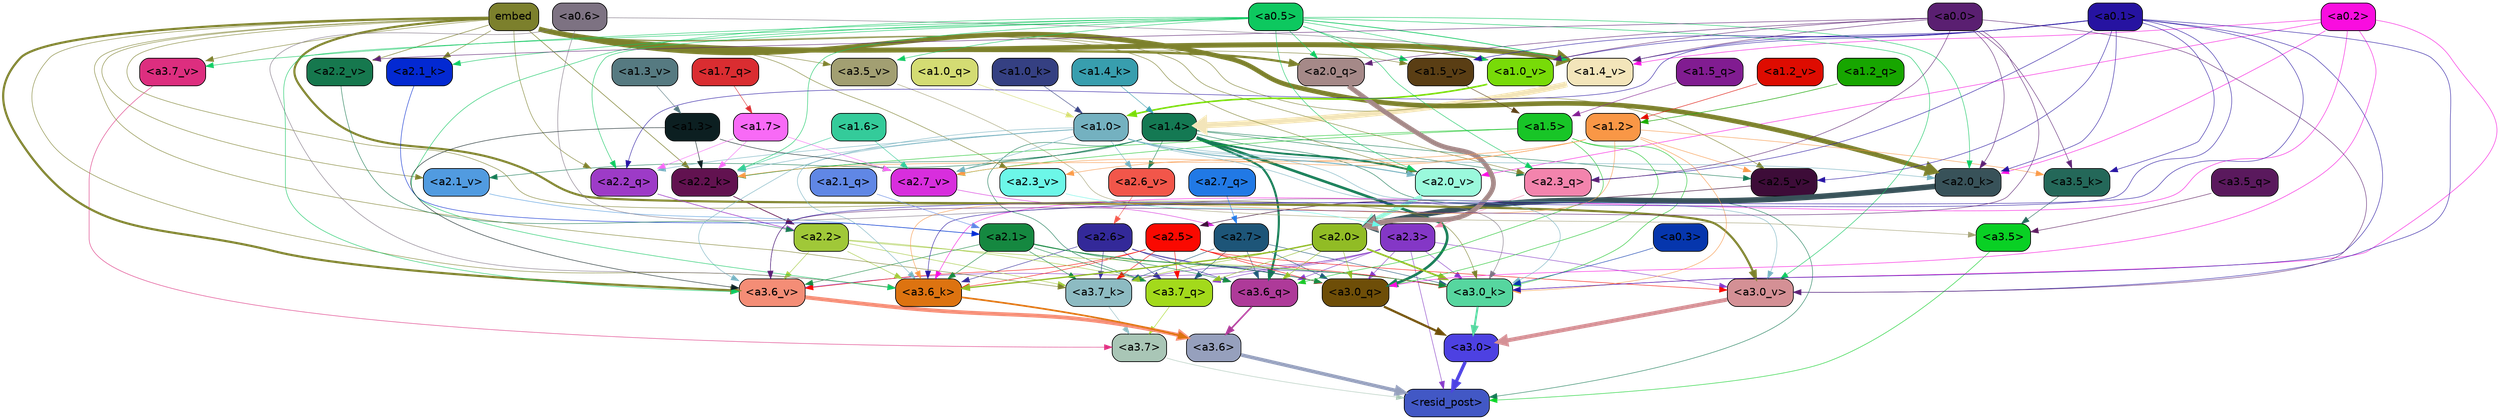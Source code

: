 strict digraph "" {
	graph [bgcolor=transparent,
		layout=dot,
		overlap=false,
		splines=true
	];
	"<a3.7>"	[color=black,
		fillcolor="#a9c6b6",
		fontname=Helvetica,
		shape=box,
		style="filled, rounded"];
	"<resid_post>"	[color=black,
		fillcolor="#4258c5",
		fontname=Helvetica,
		shape=box,
		style="filled, rounded"];
	"<a3.7>" -> "<resid_post>"	[color="#a9c6b6",
		penwidth=0.6];
	"<a3.6>"	[color=black,
		fillcolor="#96a0bd",
		fontname=Helvetica,
		shape=box,
		style="filled, rounded"];
	"<a3.6>" -> "<resid_post>"	[color="#96a0bd",
		penwidth=4.646730065345764];
	"<a3.5>"	[color=black,
		fillcolor="#09d024",
		fontname=Helvetica,
		shape=box,
		style="filled, rounded"];
	"<a3.5>" -> "<resid_post>"	[color="#09d024",
		penwidth=0.6];
	"<a3.0>"	[color=black,
		fillcolor="#4d41e2",
		fontname=Helvetica,
		shape=box,
		style="filled, rounded"];
	"<a3.0>" -> "<resid_post>"	[color="#4d41e2",
		penwidth=4.323132634162903];
	"<a2.3>"	[color=black,
		fillcolor="#8437c6",
		fontname=Helvetica,
		shape=box,
		style="filled, rounded"];
	"<a2.3>" -> "<resid_post>"	[color="#8437c6",
		penwidth=0.6];
	"<a3.7_q>"	[color=black,
		fillcolor="#a3da1b",
		fontname=Helvetica,
		shape=box,
		style="filled, rounded"];
	"<a2.3>" -> "<a3.7_q>"	[color="#8437c6",
		penwidth=0.6];
	"<a3.6_q>"	[color=black,
		fillcolor="#ae3a99",
		fontname=Helvetica,
		shape=box,
		style="filled, rounded"];
	"<a2.3>" -> "<a3.6_q>"	[color="#8437c6",
		penwidth=0.6];
	"<a3.0_q>"	[color=black,
		fillcolor="#6e4e08",
		fontname=Helvetica,
		shape=box,
		style="filled, rounded"];
	"<a2.3>" -> "<a3.0_q>"	[color="#8437c6",
		penwidth=0.6];
	"<a3.7_k>"	[color=black,
		fillcolor="#8dbbc2",
		fontname=Helvetica,
		shape=box,
		style="filled, rounded"];
	"<a2.3>" -> "<a3.7_k>"	[color="#8437c6",
		penwidth=0.6];
	"<a3.0_k>"	[color=black,
		fillcolor="#56d69f",
		fontname=Helvetica,
		shape=box,
		style="filled, rounded"];
	"<a2.3>" -> "<a3.0_k>"	[color="#8437c6",
		penwidth=0.6];
	"<a3.6_v>"	[color=black,
		fillcolor="#f48d76",
		fontname=Helvetica,
		shape=box,
		style="filled, rounded"];
	"<a2.3>" -> "<a3.6_v>"	[color="#8437c6",
		penwidth=0.6];
	"<a3.0_v>"	[color=black,
		fillcolor="#d49095",
		fontname=Helvetica,
		shape=box,
		style="filled, rounded"];
	"<a2.3>" -> "<a3.0_v>"	[color="#8437c6",
		penwidth=0.6];
	"<a1.4>"	[color=black,
		fillcolor="#147953",
		fontname=Helvetica,
		shape=box,
		style="filled, rounded"];
	"<a1.4>" -> "<resid_post>"	[color="#147953",
		penwidth=0.6];
	"<a1.4>" -> "<a3.7_q>"	[color="#147953",
		penwidth=0.6];
	"<a1.4>" -> "<a3.6_q>"	[color="#147953",
		penwidth=2.700703263282776];
	"<a1.4>" -> "<a3.0_q>"	[color="#147953",
		penwidth=3.34255850315094];
	"<a2.3_q>"	[color=black,
		fillcolor="#f384ad",
		fontname=Helvetica,
		shape=box,
		style="filled, rounded"];
	"<a1.4>" -> "<a2.3_q>"	[color="#147953",
		penwidth=0.6];
	"<a2.2_k>"	[color=black,
		fillcolor="#621250",
		fontname=Helvetica,
		shape=box,
		style="filled, rounded"];
	"<a1.4>" -> "<a2.2_k>"	[color="#147953",
		penwidth=0.6];
	"<a2.7_v>"	[color=black,
		fillcolor="#d82edd",
		fontname=Helvetica,
		shape=box,
		style="filled, rounded"];
	"<a1.4>" -> "<a2.7_v>"	[color="#147953",
		penwidth=0.6];
	"<a2.6_v>"	[color=black,
		fillcolor="#f2564a",
		fontname=Helvetica,
		shape=box,
		style="filled, rounded"];
	"<a1.4>" -> "<a2.6_v>"	[color="#147953",
		penwidth=0.6];
	"<a2.5_v>"	[color=black,
		fillcolor="#3d0c38",
		fontname=Helvetica,
		shape=box,
		style="filled, rounded"];
	"<a1.4>" -> "<a2.5_v>"	[color="#147953",
		penwidth=0.6];
	"<a2.1_v>"	[color=black,
		fillcolor="#519be0",
		fontname=Helvetica,
		shape=box,
		style="filled, rounded"];
	"<a1.4>" -> "<a2.1_v>"	[color="#147953",
		penwidth=0.6];
	"<a2.0_v>"	[color=black,
		fillcolor="#9af9dc",
		fontname=Helvetica,
		shape=box,
		style="filled, rounded"];
	"<a1.4>" -> "<a2.0_v>"	[color="#147953",
		penwidth=2.387977123260498];
	"<a3.7_q>" -> "<a3.7>"	[color="#a3da1b",
		penwidth=0.6];
	"<a3.6_q>" -> "<a3.6>"	[color="#ae3a99",
		penwidth=2.03758105635643];
	"<a3.5_q>"	[color=black,
		fillcolor="#5a195d",
		fontname=Helvetica,
		shape=box,
		style="filled, rounded"];
	"<a3.5_q>" -> "<a3.5>"	[color="#5a195d",
		penwidth=0.6];
	"<a3.0_q>" -> "<a3.0>"	[color="#6e4e08",
		penwidth=2.8638100624084473];
	"<a3.7_k>" -> "<a3.7>"	[color="#8dbbc2",
		penwidth=0.6];
	"<a3.6_k>"	[color=black,
		fillcolor="#dd7310",
		fontname=Helvetica,
		shape=box,
		style="filled, rounded"];
	"<a3.6_k>" -> "<a3.6>"	[color="#dd7310",
		penwidth=2.174198240041733];
	"<a3.5_k>"	[color=black,
		fillcolor="#246859",
		fontname=Helvetica,
		shape=box,
		style="filled, rounded"];
	"<a3.5_k>" -> "<a3.5>"	[color="#246859",
		penwidth=0.6];
	"<a3.0_k>" -> "<a3.0>"	[color="#56d69f",
		penwidth=2.6274144649505615];
	"<a3.7_v>"	[color=black,
		fillcolor="#dd2e7f",
		fontname=Helvetica,
		shape=box,
		style="filled, rounded"];
	"<a3.7_v>" -> "<a3.7>"	[color="#dd2e7f",
		penwidth=0.6];
	"<a3.6_v>" -> "<a3.6>"	[color="#f48d76",
		penwidth=5.002329230308533];
	"<a3.5_v>"	[color=black,
		fillcolor="#a29f72",
		fontname=Helvetica,
		shape=box,
		style="filled, rounded"];
	"<a3.5_v>" -> "<a3.5>"	[color="#a29f72",
		penwidth=0.6];
	"<a3.0_v>" -> "<a3.0>"	[color="#d49095",
		penwidth=5.188832879066467];
	"<a2.7>"	[color=black,
		fillcolor="#1d5578",
		fontname=Helvetica,
		shape=box,
		style="filled, rounded"];
	"<a2.7>" -> "<a3.7_q>"	[color="#1d5578",
		penwidth=0.6];
	"<a2.7>" -> "<a3.6_q>"	[color="#1d5578",
		penwidth=0.6];
	"<a2.7>" -> "<a3.0_q>"	[color="#1d5578",
		penwidth=0.6];
	"<a2.7>" -> "<a3.7_k>"	[color="#1d5578",
		penwidth=0.6];
	"<a2.7>" -> "<a3.0_k>"	[color="#1d5578",
		penwidth=0.6];
	"<a2.6>"	[color=black,
		fillcolor="#332999",
		fontname=Helvetica,
		shape=box,
		style="filled, rounded"];
	"<a2.6>" -> "<a3.7_q>"	[color="#332999",
		penwidth=0.6];
	"<a2.6>" -> "<a3.6_q>"	[color="#332999",
		penwidth=0.6];
	"<a2.6>" -> "<a3.0_q>"	[color="#332999",
		penwidth=0.6];
	"<a2.6>" -> "<a3.7_k>"	[color="#332999",
		penwidth=0.6];
	"<a2.6>" -> "<a3.6_k>"	[color="#332999",
		penwidth=0.6];
	"<a2.6>" -> "<a3.0_k>"	[color="#332999",
		penwidth=0.6];
	"<a2.5>"	[color=black,
		fillcolor="#fa0901",
		fontname=Helvetica,
		shape=box,
		style="filled, rounded"];
	"<a2.5>" -> "<a3.7_q>"	[color="#fa0901",
		penwidth=0.6];
	"<a2.5>" -> "<a3.0_q>"	[color="#fa0901",
		penwidth=0.6];
	"<a2.5>" -> "<a3.7_k>"	[color="#fa0901",
		penwidth=0.6];
	"<a2.5>" -> "<a3.6_k>"	[color="#fa0901",
		penwidth=0.6];
	"<a2.5>" -> "<a3.0_k>"	[color="#fa0901",
		penwidth=0.6];
	"<a2.5>" -> "<a3.6_v>"	[color="#fa0901",
		penwidth=0.6];
	"<a2.5>" -> "<a3.0_v>"	[color="#fa0901",
		penwidth=0.6];
	"<a2.2>"	[color=black,
		fillcolor="#a0c838",
		fontname=Helvetica,
		shape=box,
		style="filled, rounded"];
	"<a2.2>" -> "<a3.7_q>"	[color="#a0c838",
		penwidth=0.6];
	"<a2.2>" -> "<a3.7_k>"	[color="#a0c838",
		penwidth=0.6];
	"<a2.2>" -> "<a3.6_k>"	[color="#a0c838",
		penwidth=0.6];
	"<a2.2>" -> "<a3.0_k>"	[color="#a0c838",
		penwidth=0.6];
	"<a2.2>" -> "<a3.6_v>"	[color="#a0c838",
		penwidth=0.6];
	"<a2.1>"	[color=black,
		fillcolor="#158840",
		fontname=Helvetica,
		shape=box,
		style="filled, rounded"];
	"<a2.1>" -> "<a3.7_q>"	[color="#158840",
		penwidth=0.6];
	"<a2.1>" -> "<a3.6_q>"	[color="#158840",
		penwidth=0.6];
	"<a2.1>" -> "<a3.0_q>"	[color="#158840",
		penwidth=0.6];
	"<a2.1>" -> "<a3.7_k>"	[color="#158840",
		penwidth=0.6];
	"<a2.1>" -> "<a3.6_k>"	[color="#158840",
		penwidth=0.6];
	"<a2.1>" -> "<a3.0_k>"	[color="#158840",
		penwidth=0.6];
	"<a2.1>" -> "<a3.6_v>"	[color="#158840",
		penwidth=0.6];
	"<a2.0>"	[color=black,
		fillcolor="#91bc25",
		fontname=Helvetica,
		shape=box,
		style="filled, rounded"];
	"<a2.0>" -> "<a3.7_q>"	[color="#91bc25",
		penwidth=0.6];
	"<a2.0>" -> "<a3.6_q>"	[color="#91bc25",
		penwidth=0.6];
	"<a2.0>" -> "<a3.0_q>"	[color="#91bc25",
		penwidth=0.6];
	"<a2.0>" -> "<a3.7_k>"	[color="#91bc25",
		penwidth=0.6];
	"<a2.0>" -> "<a3.6_k>"	[color="#91bc25",
		penwidth=1.6454488784074783];
	"<a2.0>" -> "<a3.0_k>"	[color="#91bc25",
		penwidth=2.2218968719244003];
	"<a1.5>"	[color=black,
		fillcolor="#18c527",
		fontname=Helvetica,
		shape=box,
		style="filled, rounded"];
	"<a1.5>" -> "<a3.6_q>"	[color="#18c527",
		penwidth=0.6];
	"<a1.5>" -> "<a3.0_q>"	[color="#18c527",
		penwidth=0.6];
	"<a1.5>" -> "<a3.0_k>"	[color="#18c527",
		penwidth=0.6];
	"<a1.5>" -> "<a2.2_k>"	[color="#18c527",
		penwidth=0.6];
	"<a1.5>" -> "<a2.7_v>"	[color="#18c527",
		penwidth=0.6];
	"<a0.2>"	[color=black,
		fillcolor="#f90ddf",
		fontname=Helvetica,
		shape=box,
		style="filled, rounded"];
	"<a0.2>" -> "<a3.0_q>"	[color="#f90ddf",
		penwidth=0.6];
	"<a0.2>" -> "<a3.6_k>"	[color="#f90ddf",
		penwidth=0.6];
	"<a0.2>" -> "<a3.0_k>"	[color="#f90ddf",
		penwidth=0.6];
	"<a2.0_k>"	[color=black,
		fillcolor="#385259",
		fontname=Helvetica,
		shape=box,
		style="filled, rounded"];
	"<a0.2>" -> "<a2.0_k>"	[color="#f90ddf",
		penwidth=0.6];
	"<a0.2>" -> "<a2.0_v>"	[color="#f90ddf",
		penwidth=0.6];
	"<a1.4_v>"	[color=black,
		fillcolor="#f3e5ba",
		fontname=Helvetica,
		shape=box,
		style="filled, rounded"];
	"<a0.2>" -> "<a1.4_v>"	[color="#f90ddf",
		penwidth=0.6];
	embed	[color=black,
		fillcolor="#7c802c",
		fontname=Helvetica,
		shape=box,
		style="filled, rounded"];
	embed -> "<a3.7_k>"	[color="#7c802c",
		penwidth=0.6];
	embed -> "<a3.6_k>"	[color="#7c802c",
		penwidth=0.6];
	embed -> "<a3.0_k>"	[color="#7c802c",
		penwidth=0.6];
	embed -> "<a3.7_v>"	[color="#7c802c",
		penwidth=0.6];
	embed -> "<a3.6_v>"	[color="#7c802c",
		penwidth=2.8301228284835815];
	embed -> "<a3.5_v>"	[color="#7c802c",
		penwidth=0.6];
	embed -> "<a3.0_v>"	[color="#7c802c",
		penwidth=2.7660785913467407];
	embed -> "<a2.3_q>"	[color="#7c802c",
		penwidth=0.6];
	"<a2.2_q>"	[color=black,
		fillcolor="#9d3bc7",
		fontname=Helvetica,
		shape=box,
		style="filled, rounded"];
	embed -> "<a2.2_q>"	[color="#7c802c",
		penwidth=0.6];
	"<a2.0_q>"	[color=black,
		fillcolor="#a58988",
		fontname=Helvetica,
		shape=box,
		style="filled, rounded"];
	embed -> "<a2.0_q>"	[color="#7c802c",
		penwidth=2.918822765350342];
	embed -> "<a2.2_k>"	[color="#7c802c",
		penwidth=0.7099294662475586];
	"<a2.1_k>"	[color=black,
		fillcolor="#0329d2",
		fontname=Helvetica,
		shape=box,
		style="filled, rounded"];
	embed -> "<a2.1_k>"	[color="#7c802c",
		penwidth=0.6];
	embed -> "<a2.0_k>"	[color="#7c802c",
		penwidth=6.075345039367676];
	embed -> "<a2.5_v>"	[color="#7c802c",
		penwidth=0.6];
	"<a2.3_v>"	[color=black,
		fillcolor="#6cf7e8",
		fontname=Helvetica,
		shape=box,
		style="filled, rounded"];
	embed -> "<a2.3_v>"	[color="#7c802c",
		penwidth=0.6];
	"<a2.2_v>"	[color=black,
		fillcolor="#16784e",
		fontname=Helvetica,
		shape=box,
		style="filled, rounded"];
	embed -> "<a2.2_v>"	[color="#7c802c",
		penwidth=0.6909599304199219];
	embed -> "<a2.1_v>"	[color="#7c802c",
		penwidth=0.6];
	embed -> "<a2.0_v>"	[color="#7c802c",
		penwidth=0.6];
	"<a1.5_v>"	[color=black,
		fillcolor="#5a3e14",
		fontname=Helvetica,
		shape=box,
		style="filled, rounded"];
	embed -> "<a1.5_v>"	[color="#7c802c",
		penwidth=0.6];
	embed -> "<a1.4_v>"	[color="#7c802c",
		penwidth=6.46385931968689];
	"<a1.0_v>"	[color=black,
		fillcolor="#78db08",
		fontname=Helvetica,
		shape=box,
		style="filled, rounded"];
	embed -> "<a1.0_v>"	[color="#7c802c",
		penwidth=1.273291826248169];
	"<a1.2>"	[color=black,
		fillcolor="#f99746",
		fontname=Helvetica,
		shape=box,
		style="filled, rounded"];
	"<a1.2>" -> "<a3.6_k>"	[color="#f99746",
		penwidth=0.6];
	"<a1.2>" -> "<a3.5_k>"	[color="#f99746",
		penwidth=0.6];
	"<a1.2>" -> "<a3.0_k>"	[color="#f99746",
		penwidth=0.6];
	"<a1.2>" -> "<a2.2_k>"	[color="#f99746",
		penwidth=0.6];
	"<a1.2>" -> "<a2.7_v>"	[color="#f99746",
		penwidth=0.6];
	"<a1.2>" -> "<a2.5_v>"	[color="#f99746",
		penwidth=0.6];
	"<a1.2>" -> "<a2.3_v>"	[color="#f99746",
		penwidth=0.6];
	"<a1.0>"	[color=black,
		fillcolor="#74b1c0",
		fontname=Helvetica,
		shape=box,
		style="filled, rounded"];
	"<a1.0>" -> "<a3.6_k>"	[color="#74b1c0",
		penwidth=0.6];
	"<a1.0>" -> "<a3.0_k>"	[color="#74b1c0",
		penwidth=0.6];
	"<a1.0>" -> "<a3.6_v>"	[color="#74b1c0",
		penwidth=0.6];
	"<a1.0>" -> "<a3.0_v>"	[color="#74b1c0",
		penwidth=0.6];
	"<a1.0>" -> "<a2.2_q>"	[color="#74b1c0",
		penwidth=0.6];
	"<a1.0>" -> "<a2.2_k>"	[color="#74b1c0",
		penwidth=0.6];
	"<a1.0>" -> "<a2.0_k>"	[color="#74b1c0",
		penwidth=0.6];
	"<a1.0>" -> "<a2.7_v>"	[color="#74b1c0",
		penwidth=0.6];
	"<a1.0>" -> "<a2.6_v>"	[color="#74b1c0",
		penwidth=0.6];
	"<a1.0>" -> "<a2.0_v>"	[color="#74b1c0",
		penwidth=1.2435333728790283];
	"<a0.6>"	[color=black,
		fillcolor="#7d7282",
		fontname=Helvetica,
		shape=box,
		style="filled, rounded"];
	"<a0.6>" -> "<a3.6_k>"	[color="#7d7282",
		penwidth=0.6];
	"<a0.6>" -> "<a3.0_k>"	[color="#7d7282",
		penwidth=0.6];
	"<a0.6>" -> "<a1.4_v>"	[color="#7d7282",
		penwidth=0.6];
	"<a0.5>"	[color=black,
		fillcolor="#0dc85f",
		fontname=Helvetica,
		shape=box,
		style="filled, rounded"];
	"<a0.5>" -> "<a3.6_k>"	[color="#0dc85f",
		penwidth=0.6];
	"<a0.5>" -> "<a3.7_v>"	[color="#0dc85f",
		penwidth=0.6];
	"<a0.5>" -> "<a3.6_v>"	[color="#0dc85f",
		penwidth=0.6];
	"<a0.5>" -> "<a3.5_v>"	[color="#0dc85f",
		penwidth=0.6];
	"<a0.5>" -> "<a3.0_v>"	[color="#0dc85f",
		penwidth=0.6124261617660522];
	"<a0.5>" -> "<a2.3_q>"	[color="#0dc85f",
		penwidth=0.6];
	"<a0.5>" -> "<a2.2_q>"	[color="#0dc85f",
		penwidth=0.6];
	"<a0.5>" -> "<a2.0_q>"	[color="#0dc85f",
		penwidth=0.6];
	"<a0.5>" -> "<a2.2_k>"	[color="#0dc85f",
		penwidth=0.6];
	"<a0.5>" -> "<a2.1_k>"	[color="#0dc85f",
		penwidth=0.6];
	"<a0.5>" -> "<a2.0_k>"	[color="#0dc85f",
		penwidth=0.6112704277038574];
	"<a0.5>" -> "<a2.0_v>"	[color="#0dc85f",
		penwidth=0.6];
	"<a0.5>" -> "<a1.5_v>"	[color="#0dc85f",
		penwidth=0.6];
	"<a0.5>" -> "<a1.4_v>"	[color="#0dc85f",
		penwidth=0.9145197868347168];
	"<a0.5>" -> "<a1.0_v>"	[color="#0dc85f",
		penwidth=0.6];
	"<a0.1>"	[color=black,
		fillcolor="#2613a1",
		fontname=Helvetica,
		shape=box,
		style="filled, rounded"];
	"<a0.1>" -> "<a3.6_k>"	[color="#2613a1",
		penwidth=0.6];
	"<a0.1>" -> "<a3.5_k>"	[color="#2613a1",
		penwidth=0.6];
	"<a0.1>" -> "<a3.0_k>"	[color="#2613a1",
		penwidth=0.6];
	"<a0.1>" -> "<a3.6_v>"	[color="#2613a1",
		penwidth=0.6];
	"<a0.1>" -> "<a3.0_v>"	[color="#2613a1",
		penwidth=0.6];
	"<a0.1>" -> "<a2.3_q>"	[color="#2613a1",
		penwidth=0.6];
	"<a0.1>" -> "<a2.2_q>"	[color="#2613a1",
		penwidth=0.6];
	"<a0.1>" -> "<a2.0_k>"	[color="#2613a1",
		penwidth=0.6];
	"<a0.1>" -> "<a2.5_v>"	[color="#2613a1",
		penwidth=0.6];
	"<a0.1>" -> "<a1.5_v>"	[color="#2613a1",
		penwidth=0.6];
	"<a0.1>" -> "<a1.4_v>"	[color="#2613a1",
		penwidth=0.6];
	"<a0.1>" -> "<a1.0_v>"	[color="#2613a1",
		penwidth=0.6];
	"<a0.0>"	[color=black,
		fillcolor="#5a1f71",
		fontname=Helvetica,
		shape=box,
		style="filled, rounded"];
	"<a0.0>" -> "<a3.5_k>"	[color="#5a1f71",
		penwidth=0.6];
	"<a0.0>" -> "<a3.6_v>"	[color="#5a1f71",
		penwidth=0.6];
	"<a0.0>" -> "<a3.0_v>"	[color="#5a1f71",
		penwidth=0.6];
	"<a0.0>" -> "<a2.3_q>"	[color="#5a1f71",
		penwidth=0.6];
	"<a0.0>" -> "<a2.0_q>"	[color="#5a1f71",
		penwidth=0.6];
	"<a0.0>" -> "<a2.0_k>"	[color="#5a1f71",
		penwidth=0.6];
	"<a0.0>" -> "<a2.2_v>"	[color="#5a1f71",
		penwidth=0.6];
	"<a0.0>" -> "<a1.4_v>"	[color="#5a1f71",
		penwidth=0.6];
	"<a0.0>" -> "<a1.0_v>"	[color="#5a1f71",
		penwidth=0.6];
	"<a0.3>"	[color=black,
		fillcolor="#0636ad",
		fontname=Helvetica,
		shape=box,
		style="filled, rounded"];
	"<a0.3>" -> "<a3.0_k>"	[color="#0636ad",
		penwidth=0.6];
	"<a1.3>"	[color=black,
		fillcolor="#0c1f21",
		fontname=Helvetica,
		shape=box,
		style="filled, rounded"];
	"<a1.3>" -> "<a3.6_v>"	[color="#0c1f21",
		penwidth=0.6];
	"<a1.3>" -> "<a2.2_k>"	[color="#0c1f21",
		penwidth=0.6];
	"<a1.3>" -> "<a2.7_v>"	[color="#0c1f21",
		penwidth=0.6];
	"<a2.7_q>"	[color=black,
		fillcolor="#2179e5",
		fontname=Helvetica,
		shape=box,
		style="filled, rounded"];
	"<a2.7_q>" -> "<a2.7>"	[color="#2179e5",
		penwidth=0.6];
	"<a2.3_q>" -> "<a2.3>"	[color="#f384ad",
		penwidth=0.6];
	"<a2.2_q>" -> "<a2.2>"	[color="#9d3bc7",
		penwidth=0.8114519119262695];
	"<a2.1_q>"	[color=black,
		fillcolor="#6087e5",
		fontname=Helvetica,
		shape=box,
		style="filled, rounded"];
	"<a2.1_q>" -> "<a2.1>"	[color="#6087e5",
		penwidth=0.6];
	"<a2.0_q>" -> "<a2.0>"	[color="#a58988",
		penwidth=6.2323237657547];
	"<a2.2_k>" -> "<a2.2>"	[color="#621250",
		penwidth=0.9331893920898438];
	"<a2.1_k>" -> "<a2.1>"	[color="#0329d2",
		penwidth=0.6];
	"<a2.0_k>" -> "<a2.0>"	[color="#385259",
		penwidth=7.158664226531982];
	"<a2.7_v>" -> "<a2.7>"	[color="#d82edd",
		penwidth=0.6];
	"<a2.6_v>" -> "<a2.6>"	[color="#f2564a",
		penwidth=0.6];
	"<a2.5_v>" -> "<a2.5>"	[color="#3d0c38",
		penwidth=0.6657319068908691];
	"<a2.3_v>" -> "<a2.3>"	[color="#6cf7e8",
		penwidth=0.6];
	"<a2.2_v>" -> "<a2.2>"	[color="#16784e",
		penwidth=0.6];
	"<a2.1_v>" -> "<a2.1>"	[color="#519be0",
		penwidth=0.6];
	"<a2.0_v>" -> "<a2.0>"	[color="#9af9dc",
		penwidth=5.380099236965179];
	"<a1.7>"	[color=black,
		fillcolor="#f86af6",
		fontname=Helvetica,
		shape=box,
		style="filled, rounded"];
	"<a1.7>" -> "<a2.2_q>"	[color="#f86af6",
		penwidth=0.6];
	"<a1.7>" -> "<a2.2_k>"	[color="#f86af6",
		penwidth=0.6];
	"<a1.7>" -> "<a2.7_v>"	[color="#f86af6",
		penwidth=0.6];
	"<a1.6>"	[color=black,
		fillcolor="#34cb9a",
		fontname=Helvetica,
		shape=box,
		style="filled, rounded"];
	"<a1.6>" -> "<a2.2_k>"	[color="#34cb9a",
		penwidth=0.6];
	"<a1.6>" -> "<a2.7_v>"	[color="#34cb9a",
		penwidth=0.6];
	"<a1.7_q>"	[color=black,
		fillcolor="#da2d31",
		fontname=Helvetica,
		shape=box,
		style="filled, rounded"];
	"<a1.7_q>" -> "<a1.7>"	[color="#da2d31",
		penwidth=0.6];
	"<a1.5_q>"	[color=black,
		fillcolor="#811c91",
		fontname=Helvetica,
		shape=box,
		style="filled, rounded"];
	"<a1.5_q>" -> "<a1.5>"	[color="#811c91",
		penwidth=0.6];
	"<a1.2_q>"	[color=black,
		fillcolor="#17a600",
		fontname=Helvetica,
		shape=box,
		style="filled, rounded"];
	"<a1.2_q>" -> "<a1.2>"	[color="#17a600",
		penwidth=0.6965713500976562];
	"<a1.0_q>"	[color=black,
		fillcolor="#d4dc73",
		fontname=Helvetica,
		shape=box,
		style="filled, rounded"];
	"<a1.0_q>" -> "<a1.0>"	[color="#d4dc73",
		penwidth=0.6];
	"<a1.4_k>"	[color=black,
		fillcolor="#389eae",
		fontname=Helvetica,
		shape=box,
		style="filled, rounded"];
	"<a1.4_k>" -> "<a1.4>"	[color="#389eae",
		penwidth=0.6];
	"<a1.0_k>"	[color=black,
		fillcolor="#354082",
		fontname=Helvetica,
		shape=box,
		style="filled, rounded"];
	"<a1.0_k>" -> "<a1.0>"	[color="#354082",
		penwidth=0.6];
	"<a1.5_v>" -> "<a1.5>"	[color="#5a3e14",
		penwidth=0.6];
	"<a1.4_v>" -> "<a1.4>"	[color="#f3e5ba",
		penwidth=7.649995803833008];
	"<a1.3_v>"	[color=black,
		fillcolor="#567a81",
		fontname=Helvetica,
		shape=box,
		style="filled, rounded"];
	"<a1.3_v>" -> "<a1.3>"	[color="#567a81",
		penwidth=0.6];
	"<a1.2_v>"	[color=black,
		fillcolor="#de0c01",
		fontname=Helvetica,
		shape=box,
		style="filled, rounded"];
	"<a1.2_v>" -> "<a1.2>"	[color="#de0c01",
		penwidth=0.6];
	"<a1.0_v>" -> "<a1.0>"	[color="#78db08",
		penwidth=2.050852060317993];
}
